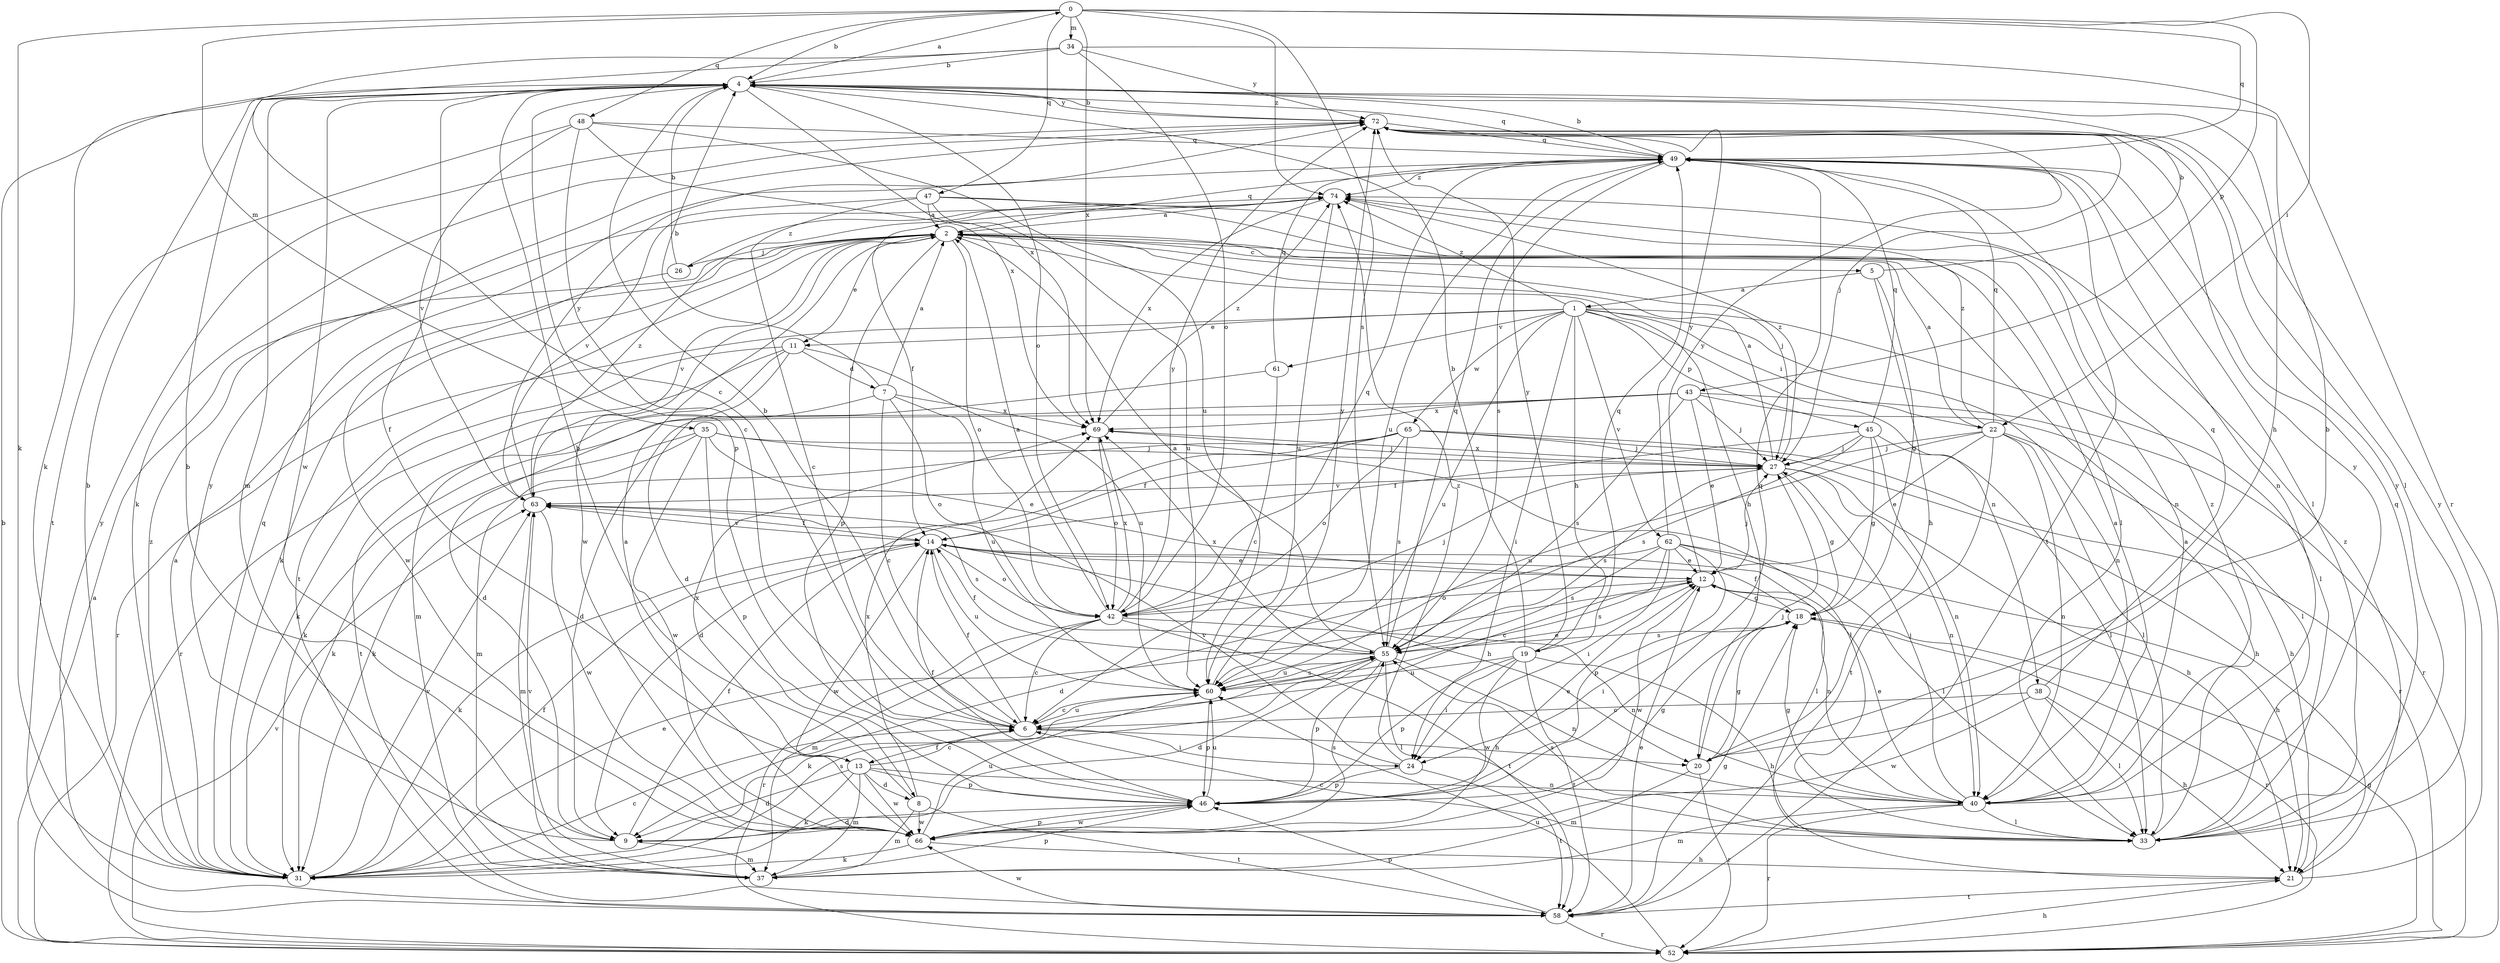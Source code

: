 strict digraph  {
0;
1;
2;
4;
5;
6;
7;
8;
9;
11;
12;
13;
14;
18;
19;
20;
21;
22;
24;
26;
27;
31;
33;
34;
35;
37;
38;
40;
42;
43;
45;
46;
47;
48;
49;
52;
55;
58;
60;
61;
62;
63;
65;
66;
69;
72;
74;
0 -> 4  [label=b];
0 -> 22  [label=i];
0 -> 31  [label=k];
0 -> 34  [label=m];
0 -> 35  [label=m];
0 -> 43  [label=p];
0 -> 47  [label=q];
0 -> 48  [label=q];
0 -> 49  [label=q];
0 -> 55  [label=s];
0 -> 69  [label=x];
0 -> 74  [label=z];
1 -> 11  [label=e];
1 -> 19  [label=h];
1 -> 22  [label=i];
1 -> 24  [label=i];
1 -> 33  [label=l];
1 -> 38  [label=n];
1 -> 40  [label=n];
1 -> 45  [label=p];
1 -> 52  [label=r];
1 -> 60  [label=u];
1 -> 61  [label=v];
1 -> 62  [label=v];
1 -> 65  [label=w];
1 -> 74  [label=z];
2 -> 5  [label=c];
2 -> 11  [label=e];
2 -> 20  [label=h];
2 -> 26  [label=j];
2 -> 27  [label=j];
2 -> 31  [label=k];
2 -> 42  [label=o];
2 -> 46  [label=p];
2 -> 49  [label=q];
2 -> 58  [label=t];
2 -> 63  [label=v];
2 -> 66  [label=w];
4 -> 0  [label=a];
4 -> 13  [label=f];
4 -> 20  [label=h];
4 -> 37  [label=m];
4 -> 42  [label=o];
4 -> 46  [label=p];
4 -> 49  [label=q];
4 -> 66  [label=w];
4 -> 69  [label=x];
4 -> 72  [label=y];
5 -> 1  [label=a];
5 -> 4  [label=b];
5 -> 18  [label=g];
5 -> 20  [label=h];
6 -> 4  [label=b];
6 -> 13  [label=f];
6 -> 14  [label=f];
6 -> 20  [label=h];
6 -> 24  [label=i];
6 -> 60  [label=u];
7 -> 2  [label=a];
7 -> 4  [label=b];
7 -> 6  [label=c];
7 -> 42  [label=o];
7 -> 58  [label=t];
7 -> 60  [label=u];
7 -> 69  [label=x];
8 -> 4  [label=b];
8 -> 37  [label=m];
8 -> 58  [label=t];
8 -> 66  [label=w];
8 -> 69  [label=x];
9 -> 4  [label=b];
9 -> 14  [label=f];
9 -> 37  [label=m];
9 -> 72  [label=y];
11 -> 7  [label=d];
11 -> 8  [label=d];
11 -> 31  [label=k];
11 -> 37  [label=m];
11 -> 52  [label=r];
11 -> 60  [label=u];
12 -> 18  [label=g];
12 -> 27  [label=j];
12 -> 40  [label=n];
12 -> 42  [label=o];
12 -> 55  [label=s];
12 -> 66  [label=w];
12 -> 72  [label=y];
13 -> 6  [label=c];
13 -> 8  [label=d];
13 -> 9  [label=d];
13 -> 31  [label=k];
13 -> 37  [label=m];
13 -> 40  [label=n];
13 -> 46  [label=p];
13 -> 66  [label=w];
13 -> 69  [label=x];
14 -> 12  [label=e];
14 -> 20  [label=h];
14 -> 31  [label=k];
14 -> 33  [label=l];
14 -> 42  [label=o];
14 -> 60  [label=u];
14 -> 63  [label=v];
14 -> 66  [label=w];
18 -> 14  [label=f];
18 -> 24  [label=i];
18 -> 52  [label=r];
18 -> 55  [label=s];
19 -> 4  [label=b];
19 -> 21  [label=h];
19 -> 24  [label=i];
19 -> 46  [label=p];
19 -> 49  [label=q];
19 -> 58  [label=t];
19 -> 60  [label=u];
19 -> 66  [label=w];
19 -> 72  [label=y];
20 -> 4  [label=b];
20 -> 18  [label=g];
20 -> 27  [label=j];
20 -> 37  [label=m];
20 -> 52  [label=r];
21 -> 58  [label=t];
21 -> 72  [label=y];
21 -> 74  [label=z];
22 -> 2  [label=a];
22 -> 12  [label=e];
22 -> 21  [label=h];
22 -> 27  [label=j];
22 -> 33  [label=l];
22 -> 40  [label=n];
22 -> 49  [label=q];
22 -> 58  [label=t];
22 -> 60  [label=u];
22 -> 74  [label=z];
24 -> 46  [label=p];
24 -> 58  [label=t];
24 -> 63  [label=v];
24 -> 74  [label=z];
26 -> 4  [label=b];
26 -> 66  [label=w];
26 -> 74  [label=z];
27 -> 2  [label=a];
27 -> 18  [label=g];
27 -> 21  [label=h];
27 -> 40  [label=n];
27 -> 55  [label=s];
27 -> 63  [label=v];
27 -> 69  [label=x];
27 -> 74  [label=z];
31 -> 2  [label=a];
31 -> 4  [label=b];
31 -> 6  [label=c];
31 -> 12  [label=e];
31 -> 14  [label=f];
31 -> 49  [label=q];
31 -> 55  [label=s];
31 -> 63  [label=v];
31 -> 74  [label=z];
33 -> 2  [label=a];
33 -> 6  [label=c];
33 -> 49  [label=q];
33 -> 55  [label=s];
33 -> 72  [label=y];
34 -> 4  [label=b];
34 -> 6  [label=c];
34 -> 31  [label=k];
34 -> 42  [label=o];
34 -> 52  [label=r];
34 -> 72  [label=y];
35 -> 12  [label=e];
35 -> 27  [label=j];
35 -> 31  [label=k];
35 -> 33  [label=l];
35 -> 37  [label=m];
35 -> 46  [label=p];
35 -> 66  [label=w];
37 -> 46  [label=p];
37 -> 63  [label=v];
38 -> 6  [label=c];
38 -> 21  [label=h];
38 -> 33  [label=l];
38 -> 49  [label=q];
38 -> 66  [label=w];
40 -> 2  [label=a];
40 -> 12  [label=e];
40 -> 18  [label=g];
40 -> 27  [label=j];
40 -> 33  [label=l];
40 -> 37  [label=m];
40 -> 52  [label=r];
40 -> 72  [label=y];
40 -> 74  [label=z];
42 -> 2  [label=a];
42 -> 6  [label=c];
42 -> 27  [label=j];
42 -> 37  [label=m];
42 -> 40  [label=n];
42 -> 49  [label=q];
42 -> 52  [label=r];
42 -> 58  [label=t];
42 -> 69  [label=x];
42 -> 72  [label=y];
43 -> 9  [label=d];
43 -> 12  [label=e];
43 -> 27  [label=j];
43 -> 31  [label=k];
43 -> 33  [label=l];
43 -> 52  [label=r];
43 -> 55  [label=s];
43 -> 69  [label=x];
45 -> 14  [label=f];
45 -> 18  [label=g];
45 -> 27  [label=j];
45 -> 33  [label=l];
45 -> 40  [label=n];
45 -> 49  [label=q];
45 -> 55  [label=s];
46 -> 9  [label=d];
46 -> 12  [label=e];
46 -> 14  [label=f];
46 -> 18  [label=g];
46 -> 49  [label=q];
46 -> 60  [label=u];
46 -> 66  [label=w];
47 -> 2  [label=a];
47 -> 6  [label=c];
47 -> 33  [label=l];
47 -> 40  [label=n];
47 -> 60  [label=u];
47 -> 63  [label=v];
48 -> 6  [label=c];
48 -> 49  [label=q];
48 -> 58  [label=t];
48 -> 60  [label=u];
48 -> 63  [label=v];
48 -> 69  [label=x];
49 -> 4  [label=b];
49 -> 33  [label=l];
49 -> 40  [label=n];
49 -> 55  [label=s];
49 -> 58  [label=t];
49 -> 60  [label=u];
49 -> 74  [label=z];
52 -> 2  [label=a];
52 -> 4  [label=b];
52 -> 18  [label=g];
52 -> 21  [label=h];
52 -> 60  [label=u];
52 -> 63  [label=v];
55 -> 2  [label=a];
55 -> 9  [label=d];
55 -> 14  [label=f];
55 -> 31  [label=k];
55 -> 33  [label=l];
55 -> 40  [label=n];
55 -> 46  [label=p];
55 -> 49  [label=q];
55 -> 60  [label=u];
55 -> 69  [label=x];
58 -> 12  [label=e];
58 -> 18  [label=g];
58 -> 46  [label=p];
58 -> 52  [label=r];
58 -> 66  [label=w];
58 -> 72  [label=y];
60 -> 6  [label=c];
60 -> 12  [label=e];
60 -> 46  [label=p];
60 -> 55  [label=s];
60 -> 72  [label=y];
61 -> 6  [label=c];
61 -> 9  [label=d];
61 -> 49  [label=q];
62 -> 6  [label=c];
62 -> 9  [label=d];
62 -> 12  [label=e];
62 -> 21  [label=h];
62 -> 24  [label=i];
62 -> 33  [label=l];
62 -> 46  [label=p];
62 -> 55  [label=s];
62 -> 72  [label=y];
63 -> 14  [label=f];
63 -> 37  [label=m];
63 -> 55  [label=s];
63 -> 66  [label=w];
63 -> 72  [label=y];
63 -> 74  [label=z];
65 -> 9  [label=d];
65 -> 14  [label=f];
65 -> 21  [label=h];
65 -> 27  [label=j];
65 -> 31  [label=k];
65 -> 42  [label=o];
65 -> 52  [label=r];
65 -> 55  [label=s];
66 -> 2  [label=a];
66 -> 21  [label=h];
66 -> 31  [label=k];
66 -> 46  [label=p];
66 -> 55  [label=s];
66 -> 60  [label=u];
69 -> 27  [label=j];
69 -> 42  [label=o];
69 -> 74  [label=z];
72 -> 4  [label=b];
72 -> 27  [label=j];
72 -> 31  [label=k];
72 -> 33  [label=l];
72 -> 49  [label=q];
74 -> 2  [label=a];
74 -> 14  [label=f];
74 -> 60  [label=u];
74 -> 69  [label=x];
}
